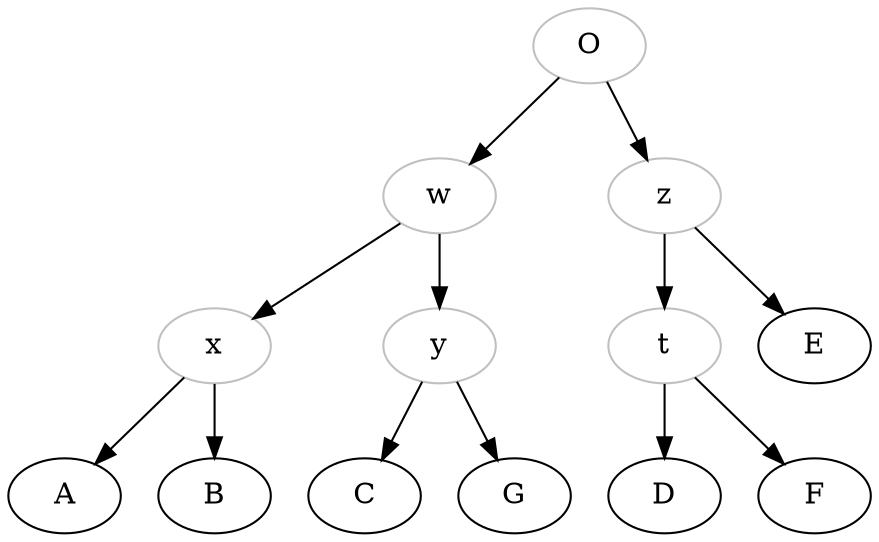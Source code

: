 digraph {
O[color="grey"];
w[color="grey"];
x[color="grey"];
y[color="grey"];
z[color="grey"];
t[color="grey"];

O->w;
O->z;
w->x;
w->y;
x->A;
x->B;
y->C;
y->G;
z->t;
z->E;
t->D;
t->F;

}
